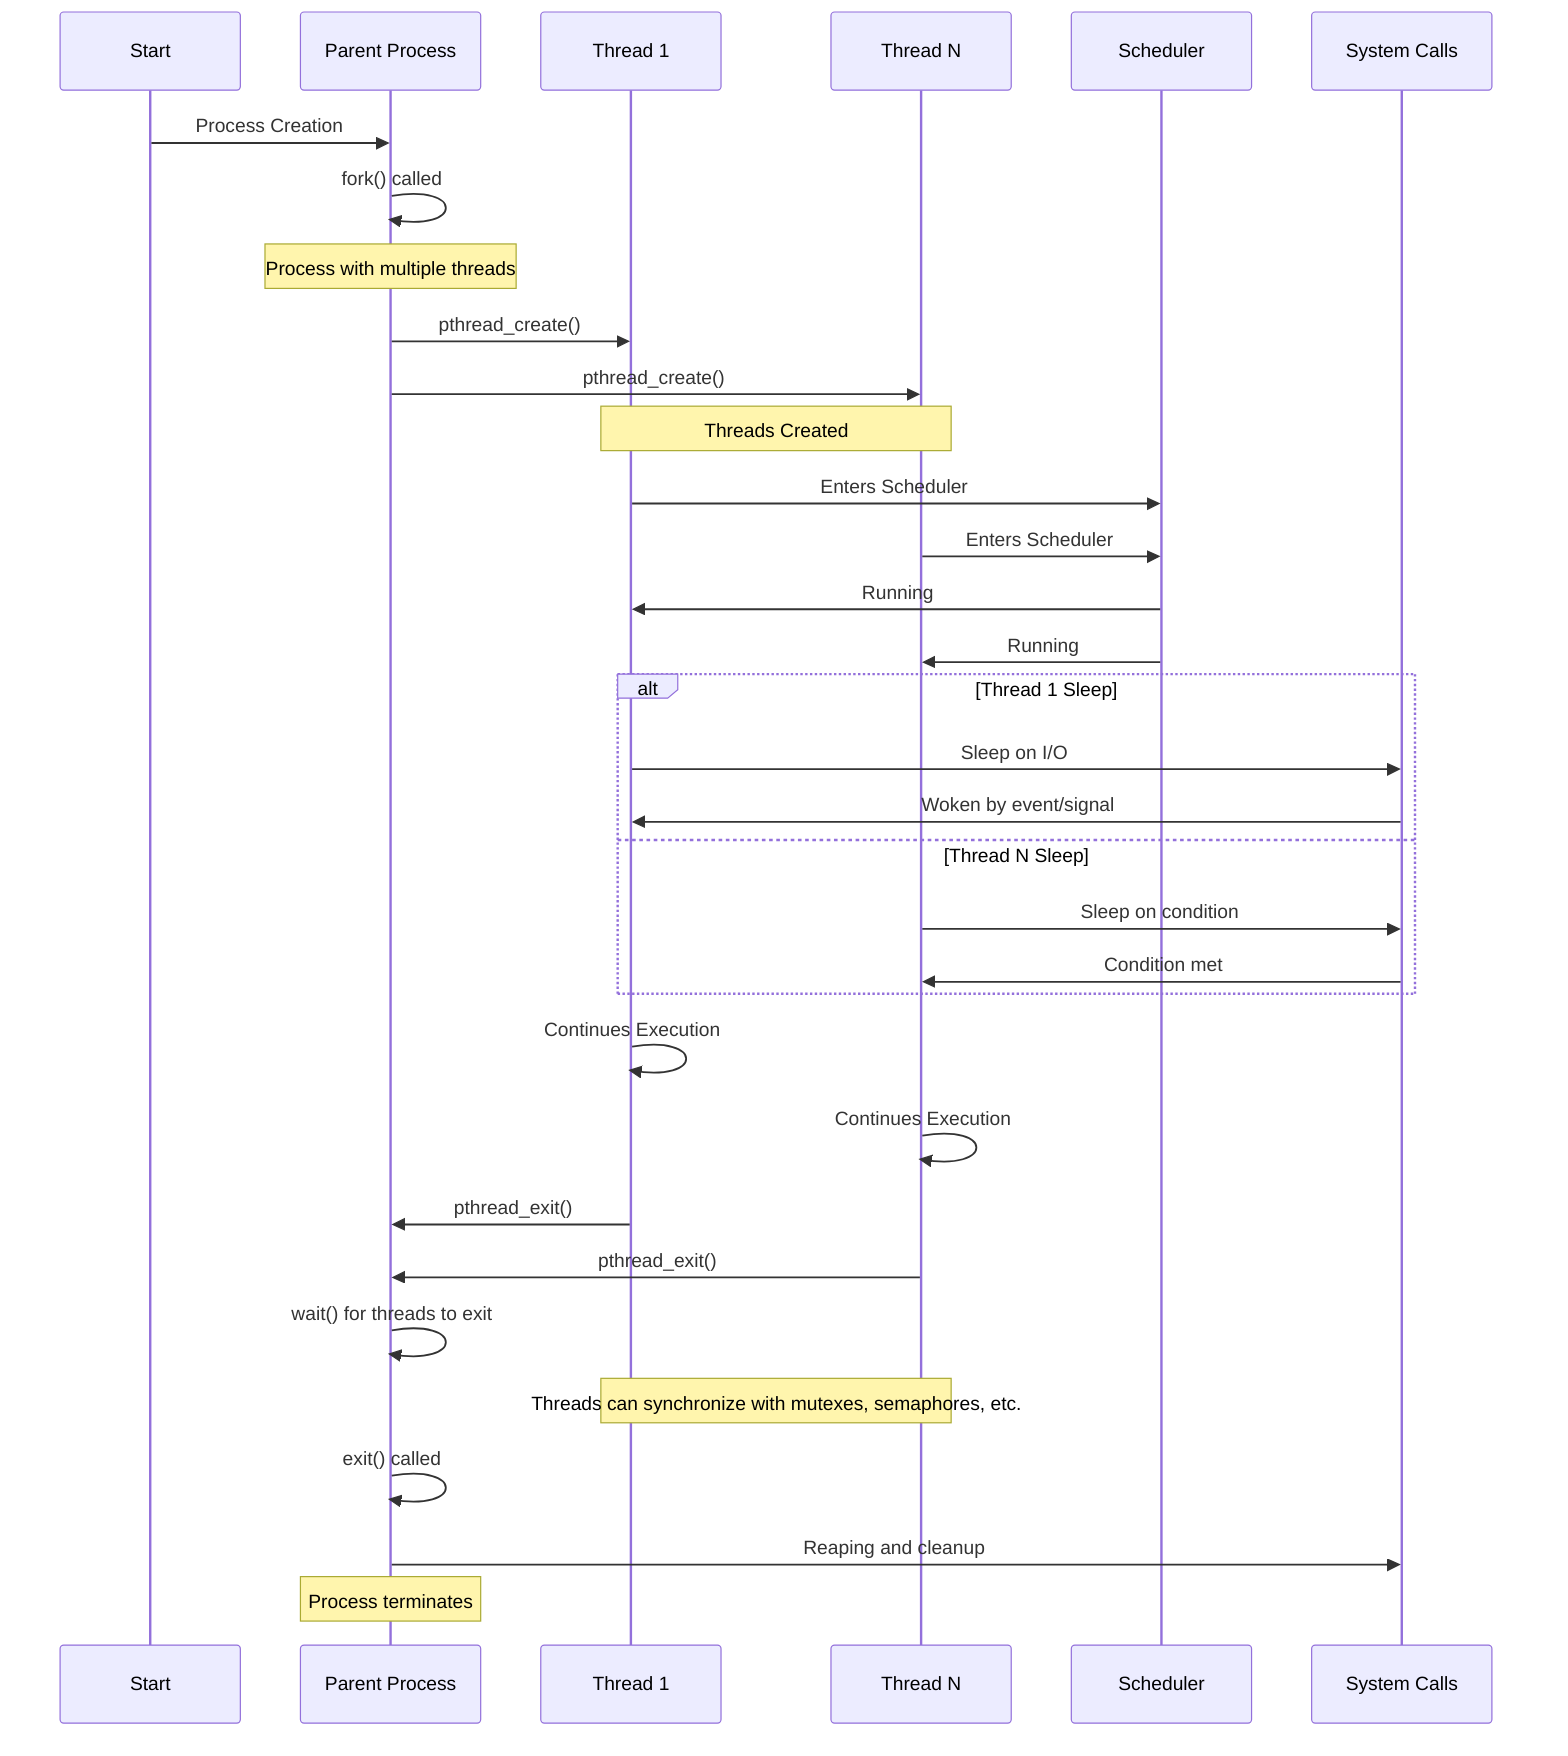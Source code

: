 sequenceDiagram
    participant S as Start
    participant P as Parent Process
    participant T1 as Thread 1
    participant Tn as Thread N
    participant SCH as Scheduler
    participant SYS as System Calls

    S->>P: Process Creation
    P->>P: fork() called
    Note over P: Process with multiple threads
    P->>T1: pthread_create()
    P->>Tn: pthread_create()
    Note over T1,Tn: Threads Created
    T1->>SCH: Enters Scheduler
    Tn->>SCH: Enters Scheduler
    SCH->>T1: Running
    SCH->>Tn: Running
    alt Thread 1 Sleep
        T1->>SYS: Sleep on I/O
        SYS->>T1: Woken by event/signal
    else Thread N Sleep
        Tn->>SYS: Sleep on condition
        SYS->>Tn: Condition met
    end
    T1->>T1: Continues Execution
    Tn->>Tn: Continues Execution
    T1->>P: pthread_exit()
    Tn->>P: pthread_exit()
    P->>P: wait() for threads to exit
    Note over T1,Tn: Threads can synchronize with mutexes, semaphores, etc.
    P->>P: exit() called
    P->>SYS: Reaping and cleanup
    Note over P: Process terminates
